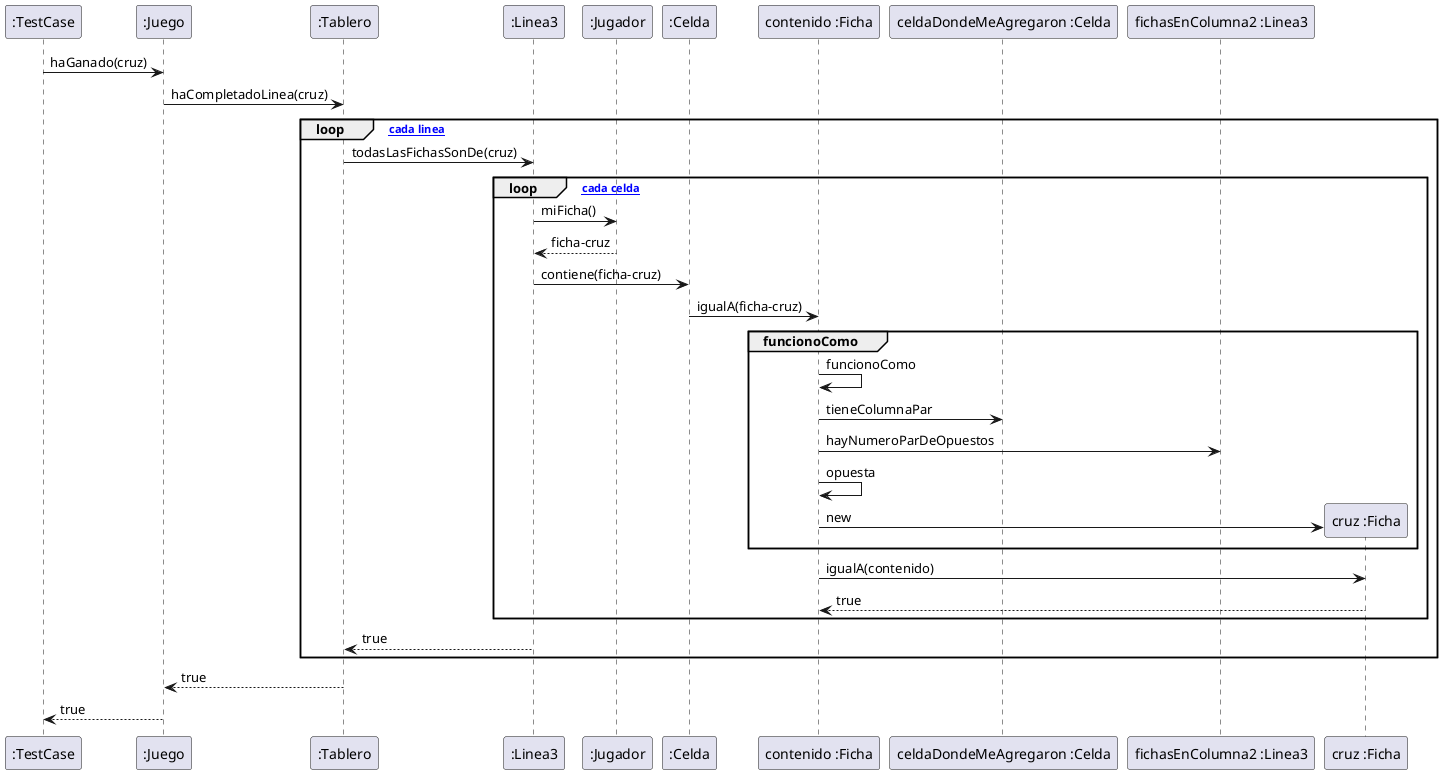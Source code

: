 @startuml

":TestCase" -> ":Juego": haGanado(cruz)
":Juego" -> ":Tablero": haCompletadoLinea(cruz)
loop [para cada linea]
        ":Tablero" -> ":Linea3": todasLasFichasSonDe(cruz)
        loop [para cada celda]
                ":Linea3" -> ":Jugador": miFicha()
                return ficha-cruz
                ":Linea3" -> ":Celda": contiene(ficha-cruz)
                ":Celda" -> "contenido :Ficha": igualA(ficha-cruz)
                group funcionoComo
                        "contenido :Ficha" -> "contenido :Ficha": funcionoComo
                        "contenido :Ficha" -> "celdaDondeMeAgregaron :Celda": tieneColumnaPar
                        "contenido :Ficha" -> "fichasEnColumna2 :Linea3": hayNumeroParDeOpuestos
                        "contenido :Ficha" -> "contenido :Ficha": opuesta
                        create "cruz :Ficha"
                        "contenido :Ficha" -> "cruz :Ficha": new
                end
                "contenido :Ficha" -> "cruz :Ficha": igualA(contenido)
                return true
        end
        ":Linea3" --> ":Tablero": true
end
":Tablero" --> ":Juego": true
":Juego" --> ":TestCase": true

@enduml
